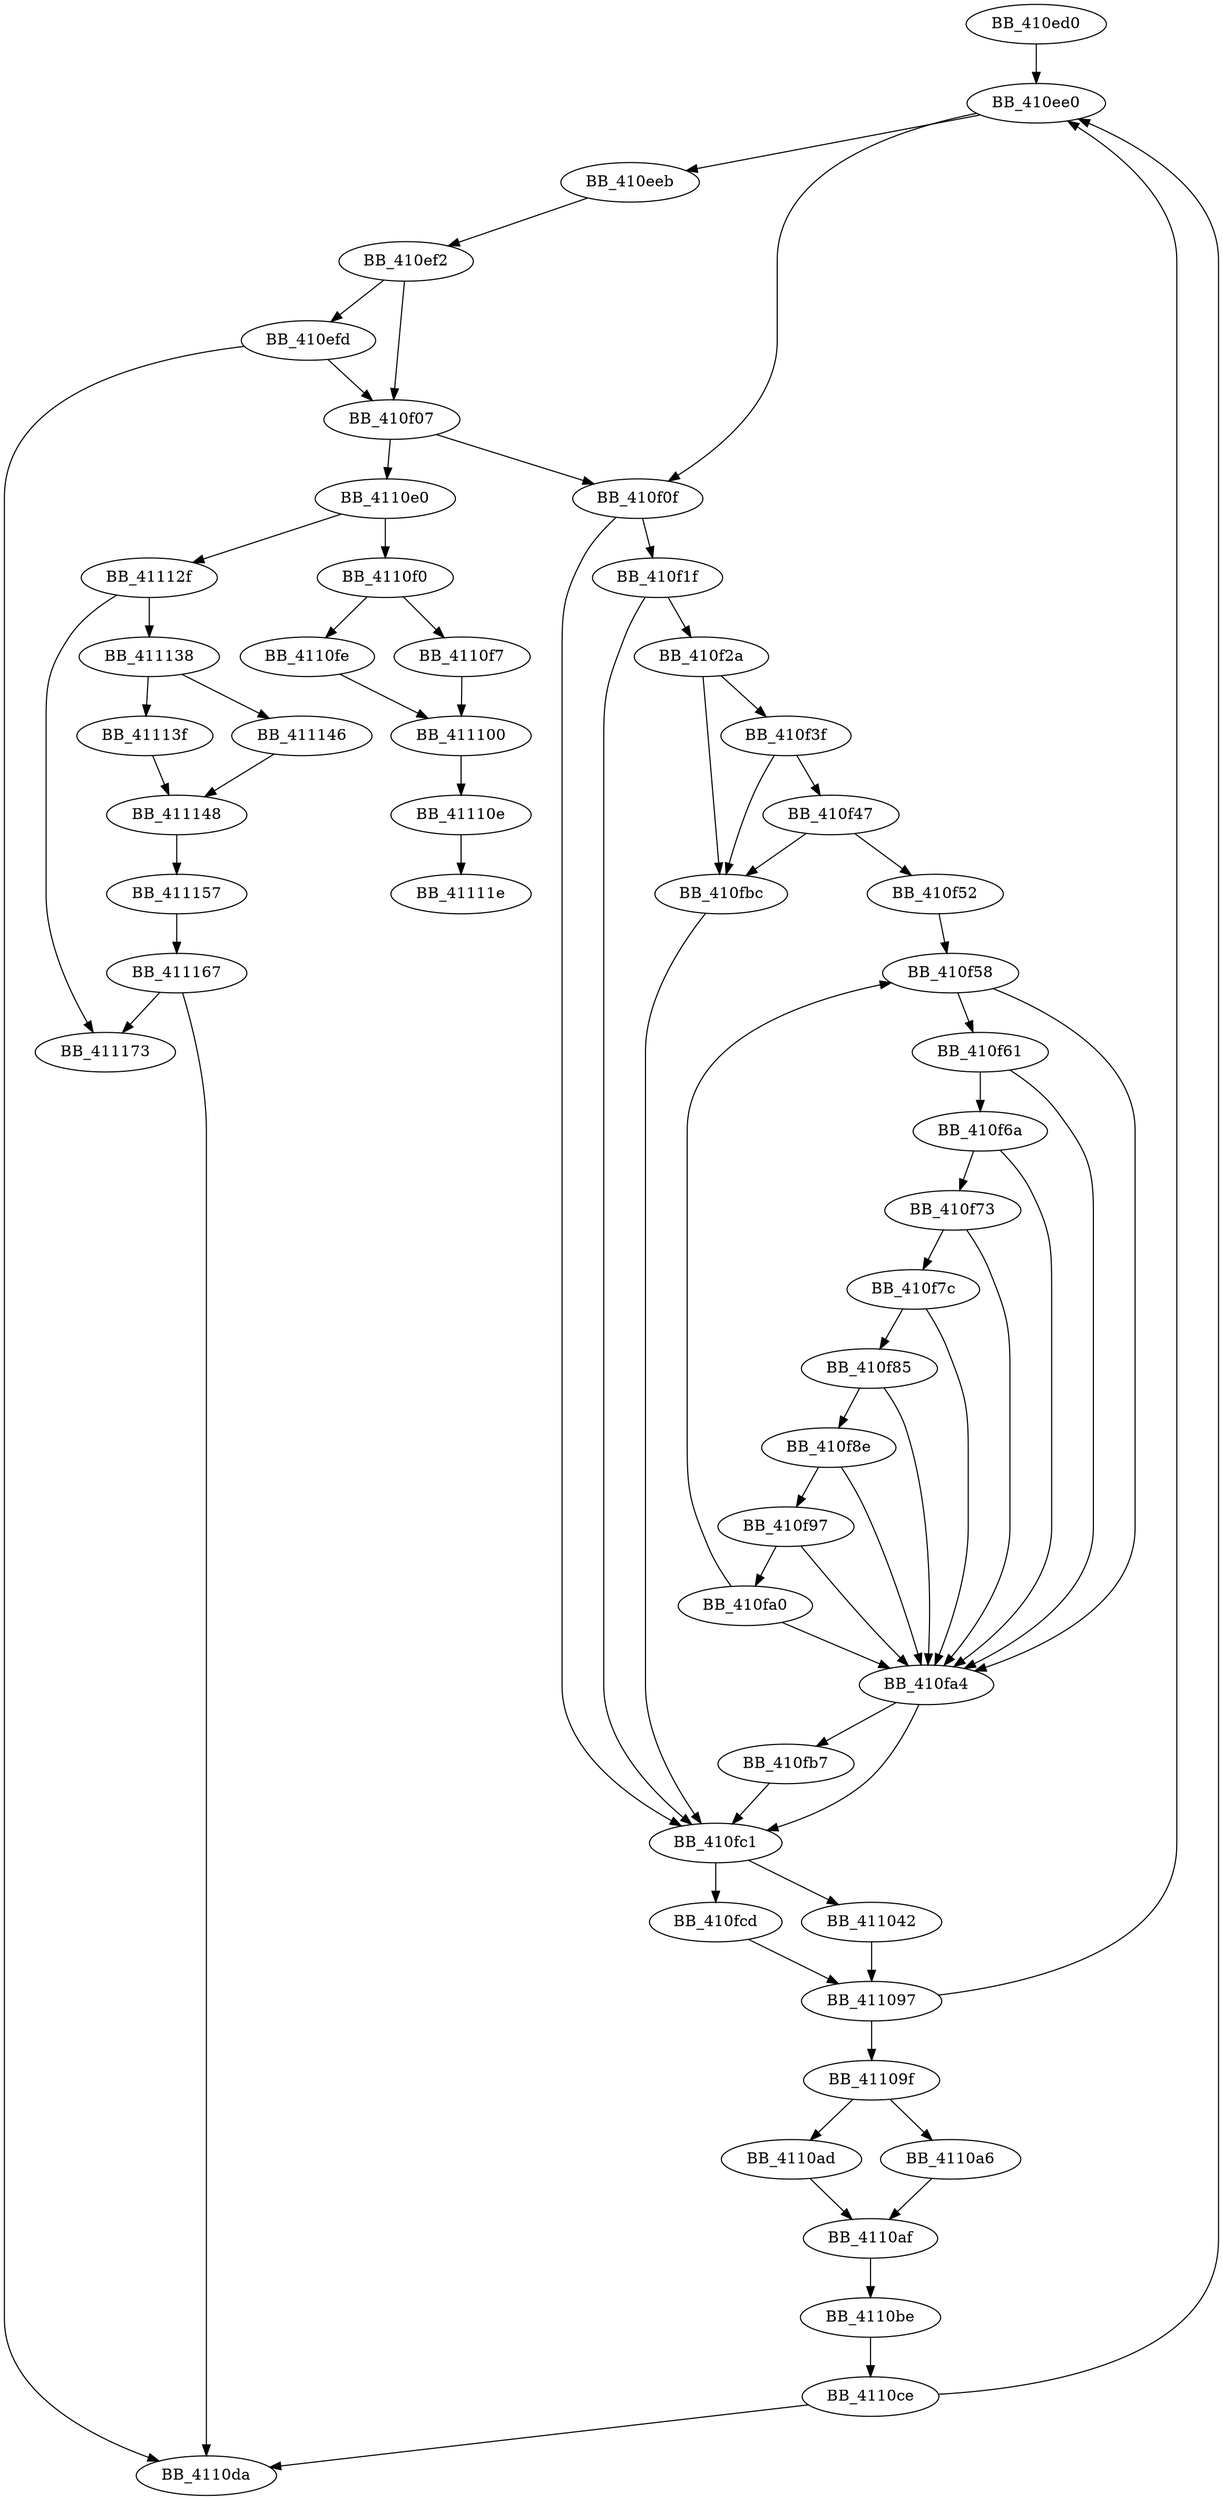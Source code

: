 DiGraph sub_410ED0{
BB_410ed0->BB_410ee0
BB_410ee0->BB_410eeb
BB_410ee0->BB_410f0f
BB_410eeb->BB_410ef2
BB_410ef2->BB_410efd
BB_410ef2->BB_410f07
BB_410efd->BB_410f07
BB_410efd->BB_4110da
BB_410f07->BB_410f0f
BB_410f07->BB_4110e0
BB_410f0f->BB_410f1f
BB_410f0f->BB_410fc1
BB_410f1f->BB_410f2a
BB_410f1f->BB_410fc1
BB_410f2a->BB_410f3f
BB_410f2a->BB_410fbc
BB_410f3f->BB_410f47
BB_410f3f->BB_410fbc
BB_410f47->BB_410f52
BB_410f47->BB_410fbc
BB_410f52->BB_410f58
BB_410f58->BB_410f61
BB_410f58->BB_410fa4
BB_410f61->BB_410f6a
BB_410f61->BB_410fa4
BB_410f6a->BB_410f73
BB_410f6a->BB_410fa4
BB_410f73->BB_410f7c
BB_410f73->BB_410fa4
BB_410f7c->BB_410f85
BB_410f7c->BB_410fa4
BB_410f85->BB_410f8e
BB_410f85->BB_410fa4
BB_410f8e->BB_410f97
BB_410f8e->BB_410fa4
BB_410f97->BB_410fa0
BB_410f97->BB_410fa4
BB_410fa0->BB_410f58
BB_410fa0->BB_410fa4
BB_410fa4->BB_410fb7
BB_410fa4->BB_410fc1
BB_410fb7->BB_410fc1
BB_410fbc->BB_410fc1
BB_410fc1->BB_410fcd
BB_410fc1->BB_411042
BB_410fcd->BB_411097
BB_411042->BB_411097
BB_411097->BB_410ee0
BB_411097->BB_41109f
BB_41109f->BB_4110a6
BB_41109f->BB_4110ad
BB_4110a6->BB_4110af
BB_4110ad->BB_4110af
BB_4110af->BB_4110be
BB_4110be->BB_4110ce
BB_4110ce->BB_410ee0
BB_4110ce->BB_4110da
BB_4110e0->BB_4110f0
BB_4110e0->BB_41112f
BB_4110f0->BB_4110f7
BB_4110f0->BB_4110fe
BB_4110f7->BB_411100
BB_4110fe->BB_411100
BB_411100->BB_41110e
BB_41110e->BB_41111e
BB_41112f->BB_411138
BB_41112f->BB_411173
BB_411138->BB_41113f
BB_411138->BB_411146
BB_41113f->BB_411148
BB_411146->BB_411148
BB_411148->BB_411157
BB_411157->BB_411167
BB_411167->BB_4110da
BB_411167->BB_411173
}
